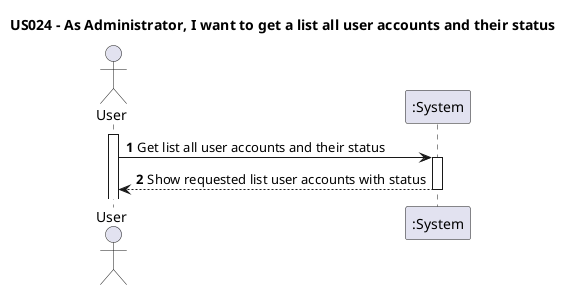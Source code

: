 @startuml
'https://plantuml.com/sequence-diagram

title US024 - As Administrator, I want to get a list all user accounts and their status

autoactivate on
autonumber

actor "User" as User
participant ":System" as System

activate User

User -> System: Get list all user accounts and their status
System --> User: Show requested list user accounts with status

@enduml